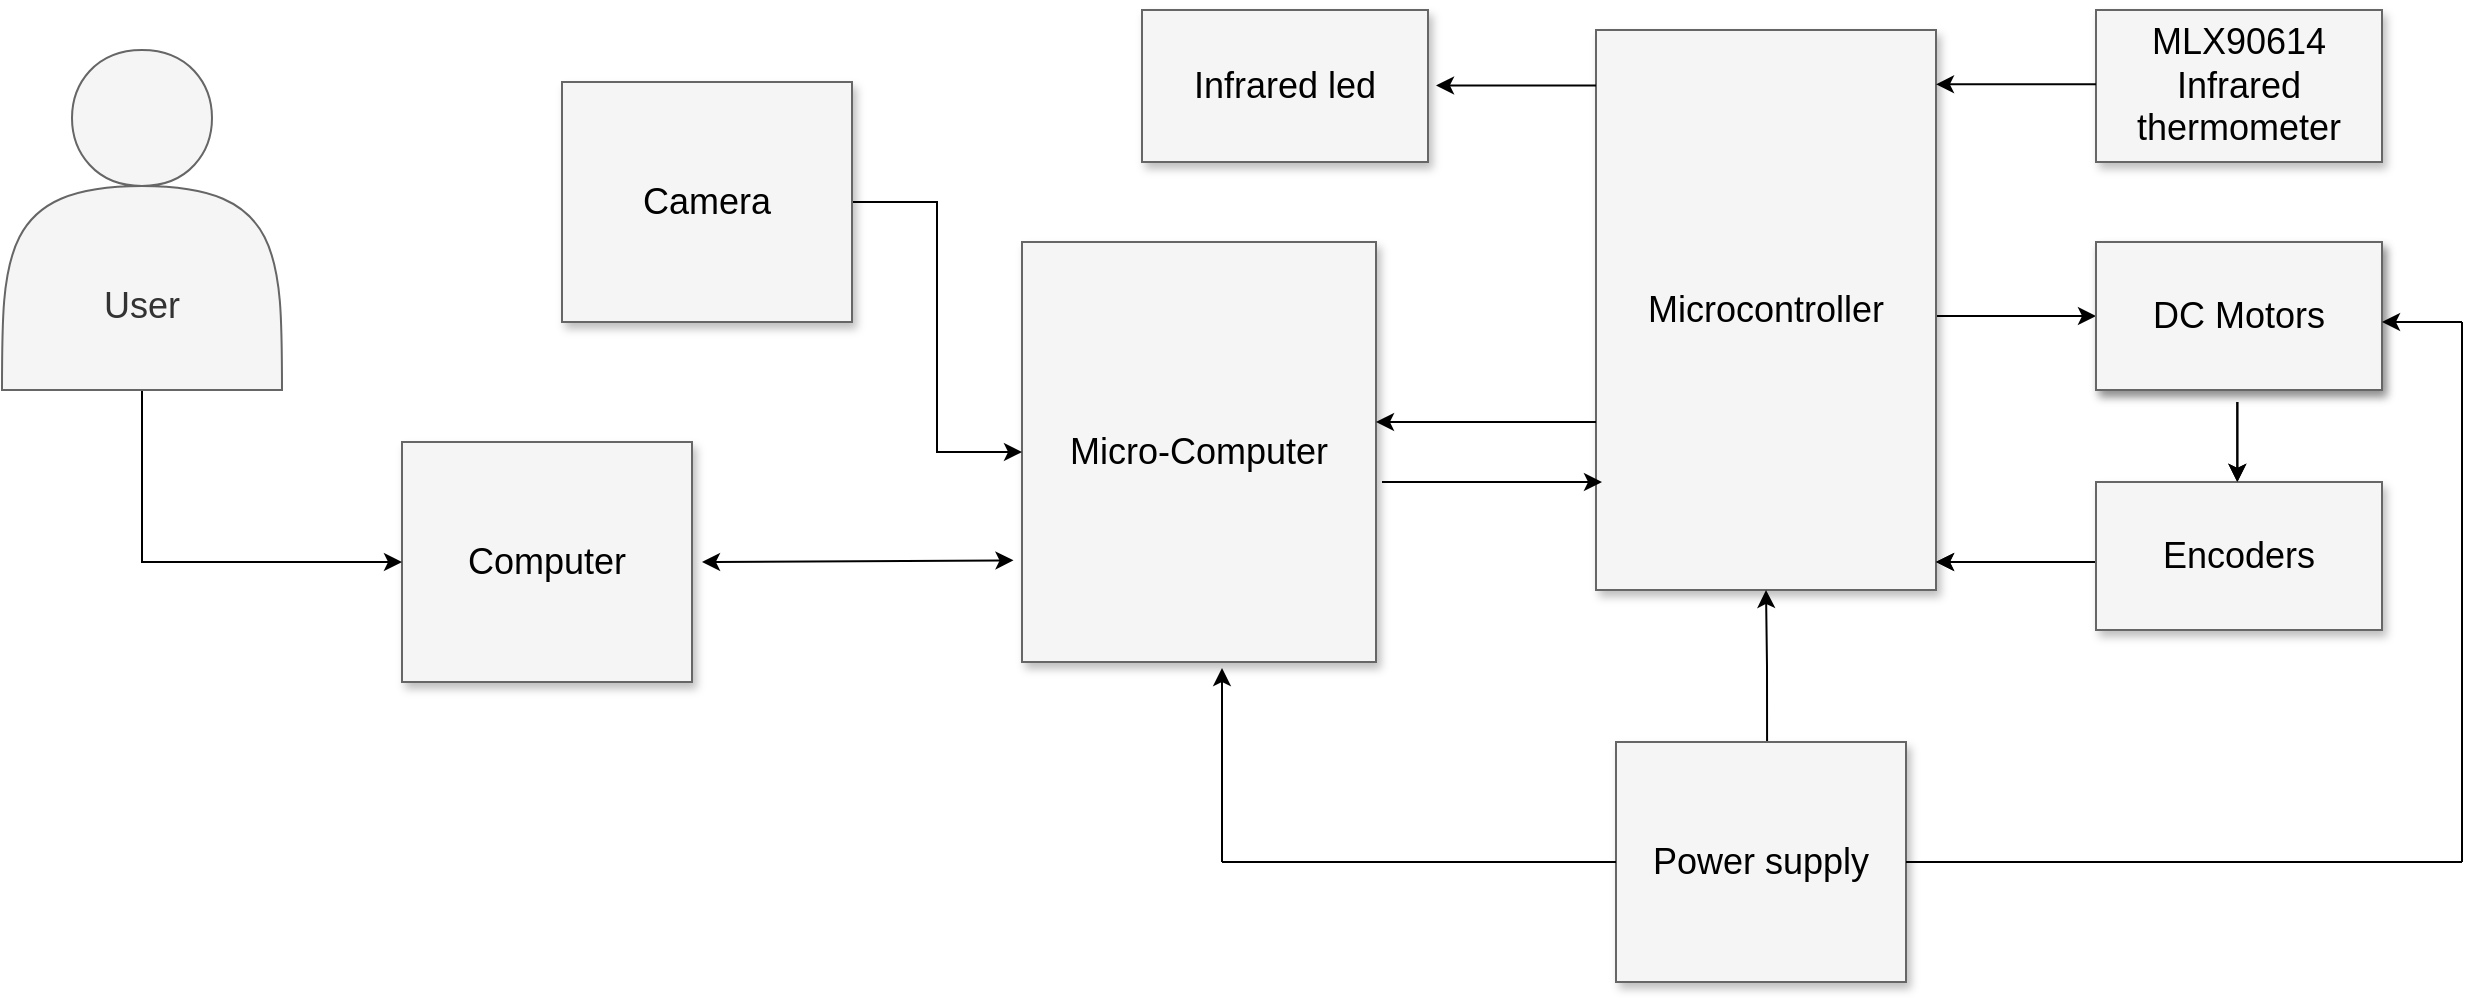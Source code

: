 <mxfile version="14.4.2" type="github">
  <diagram name="Page-1" id="90a13364-a465-7bf4-72fc-28e22215d7a0">
    <mxGraphModel dx="2503" dy="1005" grid="1" gridSize="10" guides="1" tooltips="1" connect="1" arrows="1" fold="1" page="1" pageScale="1.5" pageWidth="1169" pageHeight="826" background="#ffffff" math="0" shadow="0">
      <root>
        <mxCell id="0" style=";html=1;" />
        <mxCell id="1" style=";html=1;" parent="0" />
        <mxCell id="3a17f1ce550125da-15" style="edgeStyle=elbowEdgeStyle;rounded=0;html=1;startArrow=none;startFill=0;jettySize=auto;orthogonalLoop=1;fontSize=18;elbow=vertical;" parent="1" source="3a17f1ce550125da-2" target="3a17f1ce550125da-6" edge="1">
          <mxGeometry relative="1" as="geometry" />
        </mxCell>
        <mxCell id="3a17f1ce550125da-2" value="Microcontroller" style="whiteSpace=wrap;html=1;shadow=1;fontSize=18;fillColor=#f5f5f5;strokeColor=#666666;" parent="1" vertex="1">
          <mxGeometry x="1047" y="440" width="170" height="280" as="geometry" />
        </mxCell>
        <mxCell id="3a17f1ce550125da-4" value="MLX90614 Infrared thermometer" style="whiteSpace=wrap;html=1;shadow=1;fontSize=18;fillColor=#f5f5f5;strokeColor=#666666;" parent="1" vertex="1">
          <mxGeometry x="1297" y="430" width="143" height="76" as="geometry" />
        </mxCell>
        <mxCell id="3a17f1ce550125da-6" value="DC Motors" style="whiteSpace=wrap;html=1;shadow=1;fontSize=18;fillColor=#f5f5f5;strokeColor=#666666;" parent="1" vertex="1">
          <mxGeometry x="1297" y="546" width="143" height="74" as="geometry" />
        </mxCell>
        <mxCell id="vDRpFDDpfhGOyYYU88ng-45" value="" style="edgeStyle=orthogonalEdgeStyle;rounded=0;orthogonalLoop=1;jettySize=auto;html=1;exitX=0.521;exitY=0.015;exitDx=0;exitDy=0;exitPerimeter=0;" parent="1" source="3a17f1ce550125da-10" target="3a17f1ce550125da-2" edge="1">
          <mxGeometry relative="1" as="geometry" />
        </mxCell>
        <mxCell id="3a17f1ce550125da-10" value="Power supply" style="whiteSpace=wrap;html=1;shadow=1;fontSize=18;fillColor=#f5f5f5;strokeColor=#666666;" parent="1" vertex="1">
          <mxGeometry x="1057" y="796" width="145" height="120" as="geometry" />
        </mxCell>
        <mxCell id="vDRpFDDpfhGOyYYU88ng-10" value="" style="endArrow=classic;html=1;" parent="1" edge="1">
          <mxGeometry width="50" height="50" relative="1" as="geometry">
            <mxPoint x="1367.67" y="626" as="sourcePoint" />
            <mxPoint x="1367.67" y="666" as="targetPoint" />
          </mxGeometry>
        </mxCell>
        <mxCell id="vDRpFDDpfhGOyYYU88ng-11" value="" style="endArrow=classic;html=1;" parent="1" edge="1">
          <mxGeometry width="50" height="50" relative="1" as="geometry">
            <mxPoint x="1297" y="706" as="sourcePoint" />
            <mxPoint x="1217" y="706" as="targetPoint" />
          </mxGeometry>
        </mxCell>
        <mxCell id="vDRpFDDpfhGOyYYU88ng-12" value="" style="endArrow=classic;html=1;" parent="1" edge="1">
          <mxGeometry width="50" height="50" relative="1" as="geometry">
            <mxPoint x="1297" y="706" as="sourcePoint" />
            <mxPoint x="1217" y="706" as="targetPoint" />
          </mxGeometry>
        </mxCell>
        <mxCell id="vDRpFDDpfhGOyYYU88ng-13" value="" style="endArrow=classic;html=1;" parent="1" edge="1">
          <mxGeometry width="50" height="50" relative="1" as="geometry">
            <mxPoint x="1297" y="467.17" as="sourcePoint" />
            <mxPoint x="1217" y="467.17" as="targetPoint" />
          </mxGeometry>
        </mxCell>
        <mxCell id="vDRpFDDpfhGOyYYU88ng-14" value="DC Motors" style="whiteSpace=wrap;html=1;shadow=1;fontSize=18;fillColor=#f5f5f5;strokeColor=#666666;" parent="1" vertex="1">
          <mxGeometry x="1297" y="546" width="143" height="74" as="geometry" />
        </mxCell>
        <mxCell id="vDRpFDDpfhGOyYYU88ng-15" value="Encoders" style="whiteSpace=wrap;html=1;shadow=1;fontSize=18;fillColor=#f5f5f5;strokeColor=#666666;" parent="1" vertex="1">
          <mxGeometry x="1297" y="666" width="143" height="74" as="geometry" />
        </mxCell>
        <mxCell id="vDRpFDDpfhGOyYYU88ng-17" value="Micro-Computer" style="whiteSpace=wrap;html=1;shadow=1;fontSize=18;fillColor=#f5f5f5;strokeColor=#666666;" parent="1" vertex="1">
          <mxGeometry x="760" y="546" width="177" height="210" as="geometry" />
        </mxCell>
        <mxCell id="vDRpFDDpfhGOyYYU88ng-21" style="edgeStyle=elbowEdgeStyle;rounded=0;html=1;startArrow=none;startFill=0;jettySize=auto;orthogonalLoop=1;fontSize=18;elbow=vertical;" parent="1" edge="1">
          <mxGeometry relative="1" as="geometry">
            <Array as="points">
              <mxPoint x="1020" y="666" />
            </Array>
            <mxPoint x="940" y="666" as="sourcePoint" />
            <mxPoint x="1050" y="666" as="targetPoint" />
          </mxGeometry>
        </mxCell>
        <mxCell id="vDRpFDDpfhGOyYYU88ng-24" value="" style="endArrow=classic;html=1;" parent="1" edge="1">
          <mxGeometry width="50" height="50" relative="1" as="geometry">
            <mxPoint x="1047" y="636" as="sourcePoint" />
            <mxPoint x="937" y="636" as="targetPoint" />
          </mxGeometry>
        </mxCell>
        <mxCell id="vDRpFDDpfhGOyYYU88ng-28" value="" style="edgeStyle=orthogonalEdgeStyle;rounded=0;orthogonalLoop=1;jettySize=auto;html=1;" parent="1" source="vDRpFDDpfhGOyYYU88ng-27" target="vDRpFDDpfhGOyYYU88ng-17" edge="1">
          <mxGeometry relative="1" as="geometry" />
        </mxCell>
        <mxCell id="vDRpFDDpfhGOyYYU88ng-27" value="Camera" style="whiteSpace=wrap;html=1;shadow=1;fontSize=18;fillColor=#f5f5f5;strokeColor=#666666;" parent="1" vertex="1">
          <mxGeometry x="530" y="466" width="145" height="120" as="geometry" />
        </mxCell>
        <mxCell id="vDRpFDDpfhGOyYYU88ng-30" value="" style="endArrow=classic;html=1;" parent="1" edge="1">
          <mxGeometry width="50" height="50" relative="1" as="geometry">
            <mxPoint x="1367.67" y="626" as="sourcePoint" />
            <mxPoint x="1367.67" y="666" as="targetPoint" />
          </mxGeometry>
        </mxCell>
        <mxCell id="vDRpFDDpfhGOyYYU88ng-39" value="Infrared led" style="whiteSpace=wrap;html=1;shadow=1;fontSize=18;fillColor=#f5f5f5;strokeColor=#666666;" parent="1" vertex="1">
          <mxGeometry x="820" y="430" width="143" height="76" as="geometry" />
        </mxCell>
        <mxCell id="vDRpFDDpfhGOyYYU88ng-41" value="" style="endArrow=classic;html=1;" parent="1" edge="1">
          <mxGeometry width="50" height="50" relative="1" as="geometry">
            <mxPoint x="1047" y="467.71" as="sourcePoint" />
            <mxPoint x="967" y="467.71" as="targetPoint" />
          </mxGeometry>
        </mxCell>
        <mxCell id="vDRpFDDpfhGOyYYU88ng-42" value="" style="endArrow=none;html=1;" parent="1" edge="1">
          <mxGeometry width="50" height="50" relative="1" as="geometry">
            <mxPoint x="1202" y="856" as="sourcePoint" />
            <mxPoint x="1480" y="856" as="targetPoint" />
          </mxGeometry>
        </mxCell>
        <mxCell id="vDRpFDDpfhGOyYYU88ng-43" value="" style="endArrow=none;html=1;" parent="1" edge="1">
          <mxGeometry width="50" height="50" relative="1" as="geometry">
            <mxPoint x="1480" y="856" as="sourcePoint" />
            <mxPoint x="1480" y="586" as="targetPoint" />
          </mxGeometry>
        </mxCell>
        <mxCell id="vDRpFDDpfhGOyYYU88ng-44" value="" style="endArrow=classic;html=1;" parent="1" edge="1">
          <mxGeometry width="50" height="50" relative="1" as="geometry">
            <mxPoint x="1480" y="586" as="sourcePoint" />
            <mxPoint x="1440" y="586" as="targetPoint" />
          </mxGeometry>
        </mxCell>
        <mxCell id="vDRpFDDpfhGOyYYU88ng-46" value="" style="endArrow=none;html=1;" parent="1" edge="1">
          <mxGeometry width="50" height="50" relative="1" as="geometry">
            <mxPoint x="860" y="856" as="sourcePoint" />
            <mxPoint x="1057" y="856" as="targetPoint" />
          </mxGeometry>
        </mxCell>
        <mxCell id="vDRpFDDpfhGOyYYU88ng-50" value="" style="endArrow=classic;html=1;" parent="1" edge="1">
          <mxGeometry width="50" height="50" relative="1" as="geometry">
            <mxPoint x="860" y="856" as="sourcePoint" />
            <mxPoint x="860" y="759" as="targetPoint" />
          </mxGeometry>
        </mxCell>
        <mxCell id="z9_mxD4wpVyYzWablZFV-1" value="Computer" style="whiteSpace=wrap;html=1;shadow=1;fontSize=18;fillColor=#f5f5f5;strokeColor=#666666;" vertex="1" parent="1">
          <mxGeometry x="450" y="646" width="145" height="120" as="geometry" />
        </mxCell>
        <mxCell id="z9_mxD4wpVyYzWablZFV-2" value="" style="endArrow=classic;startArrow=classic;html=1;entryX=-0.024;entryY=0.758;entryDx=0;entryDy=0;entryPerimeter=0;" edge="1" parent="1" target="vDRpFDDpfhGOyYYU88ng-17">
          <mxGeometry width="50" height="50" relative="1" as="geometry">
            <mxPoint x="600" y="706" as="sourcePoint" />
            <mxPoint x="720" y="586" as="targetPoint" />
          </mxGeometry>
        </mxCell>
        <mxCell id="z9_mxD4wpVyYzWablZFV-8" style="edgeStyle=orthogonalEdgeStyle;rounded=0;orthogonalLoop=1;jettySize=auto;html=1;exitX=0.5;exitY=1;exitDx=0;exitDy=0;entryX=0;entryY=0.5;entryDx=0;entryDy=0;" edge="1" parent="1" source="z9_mxD4wpVyYzWablZFV-4" target="z9_mxD4wpVyYzWablZFV-1">
          <mxGeometry relative="1" as="geometry" />
        </mxCell>
        <mxCell id="z9_mxD4wpVyYzWablZFV-4" value="&lt;div style=&quot;font-size: 18px&quot;&gt;&lt;font style=&quot;font-size: 18px&quot;&gt;&lt;br&gt;&lt;/font&gt;&lt;/div&gt;&lt;div style=&quot;font-size: 18px&quot;&gt;&lt;font style=&quot;font-size: 18px&quot;&gt;&lt;br&gt;&lt;/font&gt;&lt;/div&gt;&lt;div style=&quot;font-size: 18px&quot;&gt;&lt;font style=&quot;font-size: 18px&quot;&gt;&lt;br&gt;&lt;/font&gt;&lt;/div&gt;&lt;div style=&quot;font-size: 18px&quot;&gt;&lt;font style=&quot;font-size: 18px&quot;&gt;&lt;br&gt;&lt;/font&gt;&lt;/div&gt;&lt;div style=&quot;font-size: 18px&quot;&gt;&lt;font style=&quot;font-size: 18px&quot;&gt;User&lt;/font&gt;&lt;/div&gt;" style="shape=actor;whiteSpace=wrap;html=1;fillColor=#f5f5f5;strokeColor=#666666;fontColor=#333333;" vertex="1" parent="1">
          <mxGeometry x="250" y="450" width="140" height="170" as="geometry" />
        </mxCell>
      </root>
    </mxGraphModel>
  </diagram>
</mxfile>
